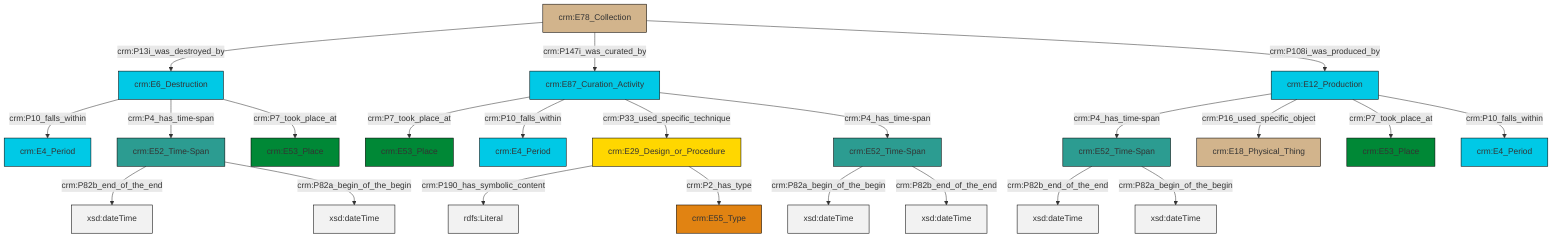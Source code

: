 graph TD
classDef Literal fill:#f2f2f2,stroke:#000000;
classDef CRM_Entity fill:#FFFFFF,stroke:#000000;
classDef Temporal_Entity fill:#00C9E6, stroke:#000000;
classDef Type fill:#E18312, stroke:#000000;
classDef Time-Span fill:#2C9C91, stroke:#000000;
classDef Appellation fill:#FFEB7F, stroke:#000000;
classDef Place fill:#008836, stroke:#000000;
classDef Persistent_Item fill:#B266B2, stroke:#000000;
classDef Conceptual_Object fill:#FFD700, stroke:#000000;
classDef Physical_Thing fill:#D2B48C, stroke:#000000;
classDef Actor fill:#f58aad, stroke:#000000;
classDef PC_Classes fill:#4ce600, stroke:#000000;
classDef Multi fill:#cccccc,stroke:#000000;

0["crm:E12_Production"]:::Temporal_Entity -->|crm:P4_has_time-span| 1["crm:E52_Time-Span"]:::Time-Span
1["crm:E52_Time-Span"]:::Time-Span -->|crm:P82b_end_of_the_end| 6[xsd:dateTime]:::Literal
9["crm:E78_Collection"]:::Physical_Thing -->|crm:P13i_was_destroyed_by| 10["crm:E6_Destruction"]:::Temporal_Entity
9["crm:E78_Collection"]:::Physical_Thing -->|crm:P147i_was_curated_by| 11["crm:E87_Curation_Activity"]:::Temporal_Entity
11["crm:E87_Curation_Activity"]:::Temporal_Entity -->|crm:P7_took_place_at| 14["crm:E53_Place"]:::Place
7["crm:E52_Time-Span"]:::Time-Span -->|crm:P82a_begin_of_the_begin| 20[xsd:dateTime]:::Literal
11["crm:E87_Curation_Activity"]:::Temporal_Entity -->|crm:P10_falls_within| 12["crm:E4_Period"]:::Temporal_Entity
0["crm:E12_Production"]:::Temporal_Entity -->|crm:P16_used_specific_object| 25["crm:E18_Physical_Thing"]:::Physical_Thing
10["crm:E6_Destruction"]:::Temporal_Entity -->|crm:P10_falls_within| 2["crm:E4_Period"]:::Temporal_Entity
10["crm:E6_Destruction"]:::Temporal_Entity -->|crm:P4_has_time-span| 27["crm:E52_Time-Span"]:::Time-Span
27["crm:E52_Time-Span"]:::Time-Span -->|crm:P82b_end_of_the_end| 28[xsd:dateTime]:::Literal
9["crm:E78_Collection"]:::Physical_Thing -->|crm:P108i_was_produced_by| 0["crm:E12_Production"]:::Temporal_Entity
11["crm:E87_Curation_Activity"]:::Temporal_Entity -->|crm:P33_used_specific_technique| 18["crm:E29_Design_or_Procedure"]:::Conceptual_Object
0["crm:E12_Production"]:::Temporal_Entity -->|crm:P7_took_place_at| 4["crm:E53_Place"]:::Place
1["crm:E52_Time-Span"]:::Time-Span -->|crm:P82a_begin_of_the_begin| 32[xsd:dateTime]:::Literal
0["crm:E12_Production"]:::Temporal_Entity -->|crm:P10_falls_within| 23["crm:E4_Period"]:::Temporal_Entity
10["crm:E6_Destruction"]:::Temporal_Entity -->|crm:P7_took_place_at| 34["crm:E53_Place"]:::Place
7["crm:E52_Time-Span"]:::Time-Span -->|crm:P82b_end_of_the_end| 35[xsd:dateTime]:::Literal
18["crm:E29_Design_or_Procedure"]:::Conceptual_Object -->|crm:P190_has_symbolic_content| 37[rdfs:Literal]:::Literal
18["crm:E29_Design_or_Procedure"]:::Conceptual_Object -->|crm:P2_has_type| 21["crm:E55_Type"]:::Type
27["crm:E52_Time-Span"]:::Time-Span -->|crm:P82a_begin_of_the_begin| 38[xsd:dateTime]:::Literal
11["crm:E87_Curation_Activity"]:::Temporal_Entity -->|crm:P4_has_time-span| 7["crm:E52_Time-Span"]:::Time-Span